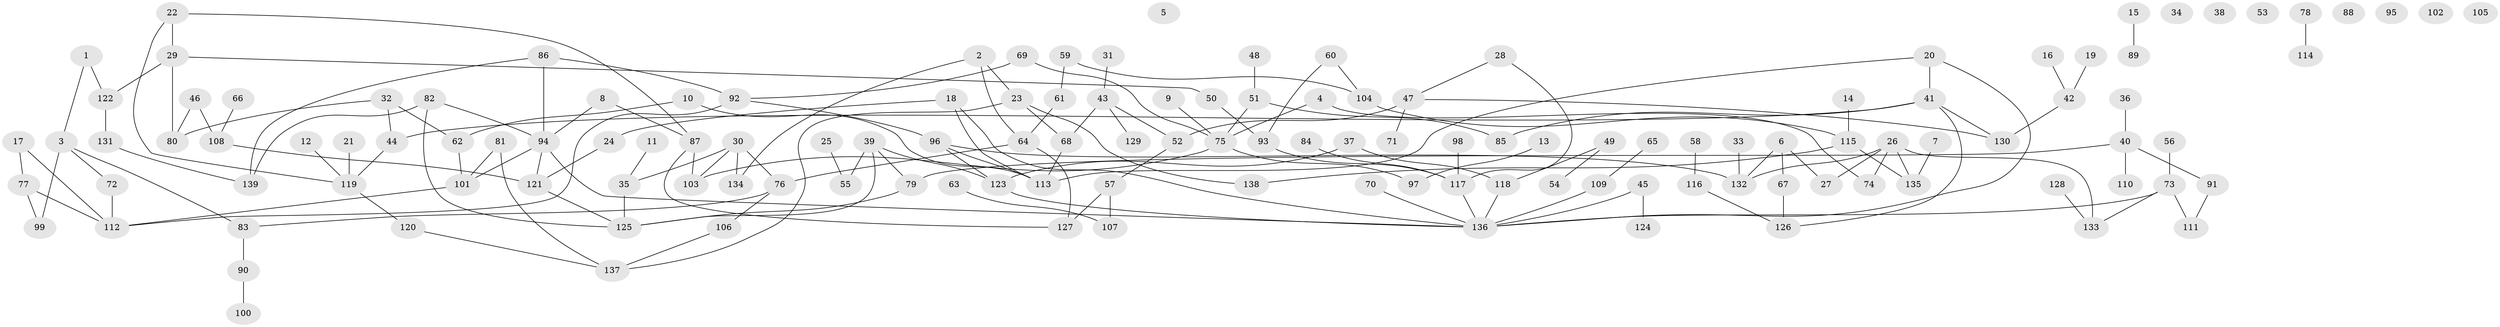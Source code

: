 // coarse degree distribution, {4: 0.10204081632653061, 3: 0.20408163265306123, 2: 0.1836734693877551, 0: 0.09183673469387756, 1: 0.2653061224489796, 11: 0.01020408163265306, 6: 0.09183673469387756, 5: 0.04081632653061224, 7: 0.01020408163265306}
// Generated by graph-tools (version 1.1) at 2025/23/03/03/25 07:23:29]
// undirected, 139 vertices, 169 edges
graph export_dot {
graph [start="1"]
  node [color=gray90,style=filled];
  1;
  2;
  3;
  4;
  5;
  6;
  7;
  8;
  9;
  10;
  11;
  12;
  13;
  14;
  15;
  16;
  17;
  18;
  19;
  20;
  21;
  22;
  23;
  24;
  25;
  26;
  27;
  28;
  29;
  30;
  31;
  32;
  33;
  34;
  35;
  36;
  37;
  38;
  39;
  40;
  41;
  42;
  43;
  44;
  45;
  46;
  47;
  48;
  49;
  50;
  51;
  52;
  53;
  54;
  55;
  56;
  57;
  58;
  59;
  60;
  61;
  62;
  63;
  64;
  65;
  66;
  67;
  68;
  69;
  70;
  71;
  72;
  73;
  74;
  75;
  76;
  77;
  78;
  79;
  80;
  81;
  82;
  83;
  84;
  85;
  86;
  87;
  88;
  89;
  90;
  91;
  92;
  93;
  94;
  95;
  96;
  97;
  98;
  99;
  100;
  101;
  102;
  103;
  104;
  105;
  106;
  107;
  108;
  109;
  110;
  111;
  112;
  113;
  114;
  115;
  116;
  117;
  118;
  119;
  120;
  121;
  122;
  123;
  124;
  125;
  126;
  127;
  128;
  129;
  130;
  131;
  132;
  133;
  134;
  135;
  136;
  137;
  138;
  139;
  1 -- 3;
  1 -- 122;
  2 -- 23;
  2 -- 64;
  2 -- 134;
  3 -- 72;
  3 -- 83;
  3 -- 99;
  4 -- 74;
  4 -- 75;
  6 -- 27;
  6 -- 67;
  6 -- 132;
  7 -- 135;
  8 -- 87;
  8 -- 94;
  9 -- 75;
  10 -- 62;
  10 -- 113;
  11 -- 35;
  12 -- 119;
  13 -- 97;
  14 -- 115;
  15 -- 89;
  16 -- 42;
  17 -- 77;
  17 -- 112;
  18 -- 24;
  18 -- 113;
  18 -- 136;
  19 -- 42;
  20 -- 41;
  20 -- 113;
  20 -- 136;
  21 -- 119;
  22 -- 29;
  22 -- 87;
  22 -- 119;
  23 -- 68;
  23 -- 137;
  23 -- 138;
  24 -- 121;
  25 -- 55;
  26 -- 27;
  26 -- 74;
  26 -- 132;
  26 -- 133;
  26 -- 135;
  28 -- 47;
  28 -- 117;
  29 -- 50;
  29 -- 80;
  29 -- 122;
  30 -- 35;
  30 -- 76;
  30 -- 103;
  30 -- 134;
  31 -- 43;
  32 -- 44;
  32 -- 62;
  32 -- 80;
  33 -- 132;
  35 -- 125;
  36 -- 40;
  37 -- 118;
  37 -- 123;
  39 -- 55;
  39 -- 79;
  39 -- 123;
  39 -- 125;
  40 -- 79;
  40 -- 91;
  40 -- 110;
  41 -- 44;
  41 -- 85;
  41 -- 126;
  41 -- 130;
  42 -- 130;
  43 -- 52;
  43 -- 68;
  43 -- 129;
  44 -- 119;
  45 -- 124;
  45 -- 136;
  46 -- 80;
  46 -- 108;
  47 -- 52;
  47 -- 71;
  47 -- 130;
  48 -- 51;
  49 -- 54;
  49 -- 118;
  50 -- 93;
  51 -- 75;
  51 -- 85;
  52 -- 57;
  56 -- 73;
  57 -- 107;
  57 -- 127;
  58 -- 116;
  59 -- 61;
  59 -- 104;
  60 -- 93;
  60 -- 104;
  61 -- 64;
  62 -- 101;
  63 -- 107;
  64 -- 76;
  64 -- 127;
  65 -- 109;
  66 -- 108;
  67 -- 126;
  68 -- 113;
  69 -- 75;
  69 -- 92;
  70 -- 136;
  72 -- 112;
  73 -- 111;
  73 -- 133;
  73 -- 136;
  75 -- 97;
  75 -- 103;
  76 -- 83;
  76 -- 106;
  77 -- 99;
  77 -- 112;
  78 -- 114;
  79 -- 125;
  81 -- 101;
  81 -- 137;
  82 -- 94;
  82 -- 125;
  82 -- 139;
  83 -- 90;
  84 -- 117;
  86 -- 92;
  86 -- 94;
  86 -- 139;
  87 -- 103;
  87 -- 127;
  90 -- 100;
  91 -- 111;
  92 -- 96;
  92 -- 112;
  93 -- 117;
  94 -- 101;
  94 -- 121;
  94 -- 136;
  96 -- 113;
  96 -- 123;
  96 -- 132;
  98 -- 117;
  101 -- 112;
  104 -- 115;
  106 -- 137;
  108 -- 121;
  109 -- 136;
  115 -- 135;
  115 -- 138;
  116 -- 126;
  117 -- 136;
  118 -- 136;
  119 -- 120;
  120 -- 137;
  121 -- 125;
  122 -- 131;
  123 -- 136;
  128 -- 133;
  131 -- 139;
}
